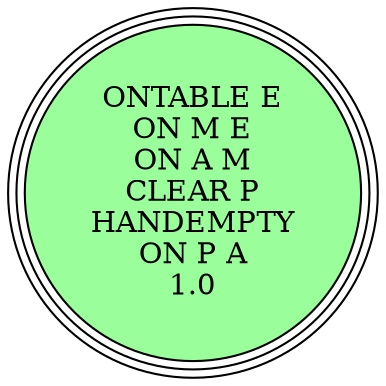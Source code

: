 digraph {
"ONTABLE E\nON M E\nON A M\nCLEAR P\nHANDEMPTY\nON P A\n1.0\n" [shape=circle, style=filled, fillcolor=palegreen1, peripheries=3];
"ONTABLE E\nON M E\nON A M\nCLEAR P\nHANDEMPTY\nON P A\n1.0\n" [shape=circle, style=filled, fillcolor=palegreen1, peripheries=3];
}
